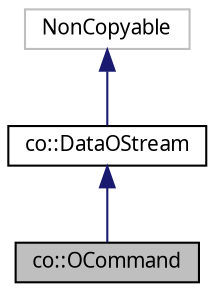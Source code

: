 digraph "co::OCommand"
{
  edge [fontname="Sans",fontsize="10",labelfontname="Sans",labelfontsize="10"];
  node [fontname="Sans",fontsize="10",shape=record];
  Node1 [label="co::OCommand",height=0.2,width=0.4,color="black", fillcolor="grey75", style="filled" fontcolor="black"];
  Node2 -> Node1 [dir="back",color="midnightblue",fontsize="10",style="solid",fontname="Sans"];
  Node2 [label="co::DataOStream",height=0.2,width=0.4,color="black", fillcolor="white", style="filled",URL="$classco_1_1DataOStream.html",tooltip="A std::ostream-like interface for object serialization. "];
  Node3 -> Node2 [dir="back",color="midnightblue",fontsize="10",style="solid",fontname="Sans"];
  Node3 [label="NonCopyable",height=0.2,width=0.4,color="grey75", fillcolor="white", style="filled"];
}

